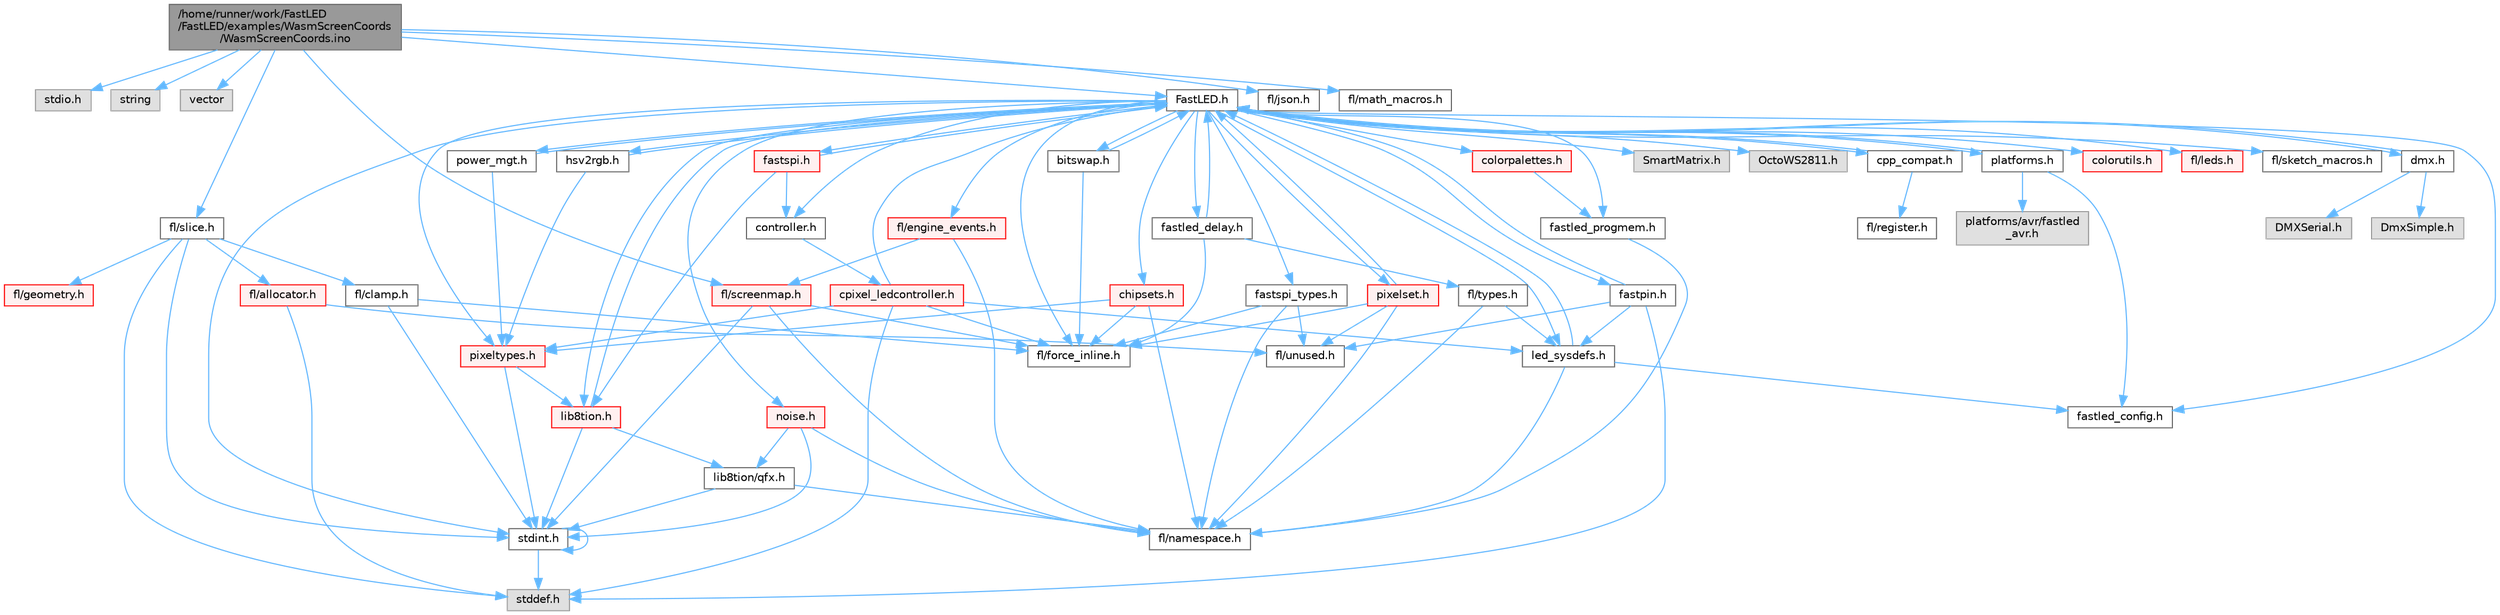 digraph "/home/runner/work/FastLED/FastLED/examples/WasmScreenCoords/WasmScreenCoords.ino"
{
 // INTERACTIVE_SVG=YES
 // LATEX_PDF_SIZE
  bgcolor="transparent";
  edge [fontname=Helvetica,fontsize=10,labelfontname=Helvetica,labelfontsize=10];
  node [fontname=Helvetica,fontsize=10,shape=box,height=0.2,width=0.4];
  Node1 [id="Node000001",label="/home/runner/work/FastLED\l/FastLED/examples/WasmScreenCoords\l/WasmScreenCoords.ino",height=0.2,width=0.4,color="gray40", fillcolor="grey60", style="filled", fontcolor="black",tooltip="Simple test for screen coordinates in the web compiled version of FastLED."];
  Node1 -> Node2 [id="edge1_Node000001_Node000002",color="steelblue1",style="solid",tooltip=" "];
  Node2 [id="Node000002",label="stdio.h",height=0.2,width=0.4,color="grey60", fillcolor="#E0E0E0", style="filled",tooltip=" "];
  Node1 -> Node3 [id="edge2_Node000001_Node000003",color="steelblue1",style="solid",tooltip=" "];
  Node3 [id="Node000003",label="string",height=0.2,width=0.4,color="grey60", fillcolor="#E0E0E0", style="filled",tooltip=" "];
  Node1 -> Node4 [id="edge3_Node000001_Node000004",color="steelblue1",style="solid",tooltip=" "];
  Node4 [id="Node000004",label="vector",height=0.2,width=0.4,color="grey60", fillcolor="#E0E0E0", style="filled",tooltip=" "];
  Node1 -> Node5 [id="edge4_Node000001_Node000005",color="steelblue1",style="solid",tooltip=" "];
  Node5 [id="Node000005",label="FastLED.h",height=0.2,width=0.4,color="grey40", fillcolor="white", style="filled",URL="$db/d97/_fast_l_e_d_8h.html",tooltip="central include file for FastLED, defines the CFastLED class/object"];
  Node5 -> Node6 [id="edge5_Node000005_Node000006",color="steelblue1",style="solid",tooltip=" "];
  Node6 [id="Node000006",label="stdint.h",height=0.2,width=0.4,color="grey40", fillcolor="white", style="filled",URL="$df/dd8/stdint_8h.html",tooltip=" "];
  Node6 -> Node7 [id="edge6_Node000006_Node000007",color="steelblue1",style="solid",tooltip=" "];
  Node7 [id="Node000007",label="stddef.h",height=0.2,width=0.4,color="grey60", fillcolor="#E0E0E0", style="filled",tooltip=" "];
  Node6 -> Node6 [id="edge7_Node000006_Node000006",color="steelblue1",style="solid",tooltip=" "];
  Node5 -> Node8 [id="edge8_Node000005_Node000008",color="steelblue1",style="solid",tooltip=" "];
  Node8 [id="Node000008",label="SmartMatrix.h",height=0.2,width=0.4,color="grey60", fillcolor="#E0E0E0", style="filled",tooltip=" "];
  Node5 -> Node9 [id="edge9_Node000005_Node000009",color="steelblue1",style="solid",tooltip=" "];
  Node9 [id="Node000009",label="OctoWS2811.h",height=0.2,width=0.4,color="grey60", fillcolor="#E0E0E0", style="filled",tooltip=" "];
  Node5 -> Node10 [id="edge10_Node000005_Node000010",color="steelblue1",style="solid",tooltip=" "];
  Node10 [id="Node000010",label="fl/force_inline.h",height=0.2,width=0.4,color="grey40", fillcolor="white", style="filled",URL="$d4/d64/force__inline_8h.html",tooltip=" "];
  Node5 -> Node11 [id="edge11_Node000005_Node000011",color="steelblue1",style="solid",tooltip=" "];
  Node11 [id="Node000011",label="cpp_compat.h",height=0.2,width=0.4,color="grey40", fillcolor="white", style="filled",URL="$d9/d13/cpp__compat_8h.html",tooltip="Compatibility functions based on C++ version."];
  Node11 -> Node5 [id="edge12_Node000011_Node000005",color="steelblue1",style="solid",tooltip=" "];
  Node11 -> Node12 [id="edge13_Node000011_Node000012",color="steelblue1",style="solid",tooltip=" "];
  Node12 [id="Node000012",label="fl/register.h",height=0.2,width=0.4,color="grey40", fillcolor="white", style="filled",URL="$df/d80/register_8h.html",tooltip=" "];
  Node5 -> Node13 [id="edge14_Node000005_Node000013",color="steelblue1",style="solid",tooltip=" "];
  Node13 [id="Node000013",label="fastled_config.h",height=0.2,width=0.4,color="grey40", fillcolor="white", style="filled",URL="$d5/d11/fastled__config_8h.html",tooltip="Contains definitions that can be used to configure FastLED at compile time."];
  Node5 -> Node14 [id="edge15_Node000005_Node000014",color="steelblue1",style="solid",tooltip=" "];
  Node14 [id="Node000014",label="led_sysdefs.h",height=0.2,width=0.4,color="grey40", fillcolor="white", style="filled",URL="$d9/d3e/led__sysdefs_8h.html",tooltip="Determines which platform system definitions to include."];
  Node14 -> Node5 [id="edge16_Node000014_Node000005",color="steelblue1",style="solid",tooltip=" "];
  Node14 -> Node13 [id="edge17_Node000014_Node000013",color="steelblue1",style="solid",tooltip=" "];
  Node14 -> Node15 [id="edge18_Node000014_Node000015",color="steelblue1",style="solid",tooltip=" "];
  Node15 [id="Node000015",label="fl/namespace.h",height=0.2,width=0.4,color="grey40", fillcolor="white", style="filled",URL="$df/d2a/namespace_8h.html",tooltip="Implements the FastLED namespace macros."];
  Node5 -> Node16 [id="edge19_Node000005_Node000016",color="steelblue1",style="solid",tooltip=" "];
  Node16 [id="Node000016",label="fastled_delay.h",height=0.2,width=0.4,color="grey40", fillcolor="white", style="filled",URL="$d0/da8/fastled__delay_8h.html",tooltip="Utility functions and classes for managing delay cycles."];
  Node16 -> Node5 [id="edge20_Node000016_Node000005",color="steelblue1",style="solid",tooltip=" "];
  Node16 -> Node17 [id="edge21_Node000016_Node000017",color="steelblue1",style="solid",tooltip=" "];
  Node17 [id="Node000017",label="fl/types.h",height=0.2,width=0.4,color="grey40", fillcolor="white", style="filled",URL="$d7/da1/fl_2types_8h.html",tooltip=" "];
  Node17 -> Node15 [id="edge22_Node000017_Node000015",color="steelblue1",style="solid",tooltip=" "];
  Node17 -> Node14 [id="edge23_Node000017_Node000014",color="steelblue1",style="solid",tooltip=" "];
  Node16 -> Node10 [id="edge24_Node000016_Node000010",color="steelblue1",style="solid",tooltip=" "];
  Node5 -> Node18 [id="edge25_Node000005_Node000018",color="steelblue1",style="solid",tooltip=" "];
  Node18 [id="Node000018",label="bitswap.h",height=0.2,width=0.4,color="grey40", fillcolor="white", style="filled",URL="$de/ded/bitswap_8h.html",tooltip="Functions for doing a rotation of bits/bytes used by parallel output."];
  Node18 -> Node5 [id="edge26_Node000018_Node000005",color="steelblue1",style="solid",tooltip=" "];
  Node18 -> Node10 [id="edge27_Node000018_Node000010",color="steelblue1",style="solid",tooltip=" "];
  Node5 -> Node19 [id="edge28_Node000005_Node000019",color="steelblue1",style="solid",tooltip=" "];
  Node19 [id="Node000019",label="controller.h",height=0.2,width=0.4,color="grey40", fillcolor="white", style="filled",URL="$d2/dd9/controller_8h.html",tooltip="deprecated: base definitions used by led controllers for writing out led data"];
  Node19 -> Node20 [id="edge29_Node000019_Node000020",color="steelblue1",style="solid",tooltip=" "];
  Node20 [id="Node000020",label="cpixel_ledcontroller.h",height=0.2,width=0.4,color="red", fillcolor="#FFF0F0", style="filled",URL="$d9/d57/cpixel__ledcontroller_8h.html",tooltip="defines the templated version of the CLEDController class"];
  Node20 -> Node7 [id="edge30_Node000020_Node000007",color="steelblue1",style="solid",tooltip=" "];
  Node20 -> Node5 [id="edge31_Node000020_Node000005",color="steelblue1",style="solid",tooltip=" "];
  Node20 -> Node14 [id="edge32_Node000020_Node000014",color="steelblue1",style="solid",tooltip=" "];
  Node20 -> Node21 [id="edge33_Node000020_Node000021",color="steelblue1",style="solid",tooltip=" "];
  Node21 [id="Node000021",label="pixeltypes.h",height=0.2,width=0.4,color="red", fillcolor="#FFF0F0", style="filled",URL="$d2/dba/pixeltypes_8h.html",tooltip="Includes defintions for RGB and HSV pixels."];
  Node21 -> Node6 [id="edge34_Node000021_Node000006",color="steelblue1",style="solid",tooltip=" "];
  Node21 -> Node22 [id="edge35_Node000021_Node000022",color="steelblue1",style="solid",tooltip=" "];
  Node22 [id="Node000022",label="lib8tion.h",height=0.2,width=0.4,color="red", fillcolor="#FFF0F0", style="filled",URL="$df/da5/lib8tion_8h.html",tooltip="Fast, efficient 8-bit math functions specifically designed for high-performance LED programming."];
  Node22 -> Node5 [id="edge36_Node000022_Node000005",color="steelblue1",style="solid",tooltip=" "];
  Node22 -> Node6 [id="edge37_Node000022_Node000006",color="steelblue1",style="solid",tooltip=" "];
  Node22 -> Node25 [id="edge38_Node000022_Node000025",color="steelblue1",style="solid",tooltip=" "];
  Node25 [id="Node000025",label="lib8tion/qfx.h",height=0.2,width=0.4,color="grey40", fillcolor="white", style="filled",URL="$d2/d19/qfx_8h.html",tooltip=" "];
  Node25 -> Node6 [id="edge39_Node000025_Node000006",color="steelblue1",style="solid",tooltip=" "];
  Node25 -> Node15 [id="edge40_Node000025_Node000015",color="steelblue1",style="solid",tooltip=" "];
  Node20 -> Node10 [id="edge41_Node000020_Node000010",color="steelblue1",style="solid",tooltip=" "];
  Node5 -> Node73 [id="edge42_Node000005_Node000073",color="steelblue1",style="solid",tooltip=" "];
  Node73 [id="Node000073",label="fastpin.h",height=0.2,width=0.4,color="grey40", fillcolor="white", style="filled",URL="$db/d65/fastpin_8h.html",tooltip="Class base definitions for defining fast pin access."];
  Node73 -> Node5 [id="edge43_Node000073_Node000005",color="steelblue1",style="solid",tooltip=" "];
  Node73 -> Node14 [id="edge44_Node000073_Node000014",color="steelblue1",style="solid",tooltip=" "];
  Node73 -> Node7 [id="edge45_Node000073_Node000007",color="steelblue1",style="solid",tooltip=" "];
  Node73 -> Node40 [id="edge46_Node000073_Node000040",color="steelblue1",style="solid",tooltip=" "];
  Node40 [id="Node000040",label="fl/unused.h",height=0.2,width=0.4,color="grey40", fillcolor="white", style="filled",URL="$d8/d4b/unused_8h.html",tooltip=" "];
  Node5 -> Node74 [id="edge47_Node000005_Node000074",color="steelblue1",style="solid",tooltip=" "];
  Node74 [id="Node000074",label="fastspi_types.h",height=0.2,width=0.4,color="grey40", fillcolor="white", style="filled",URL="$d2/ddb/fastspi__types_8h.html",tooltip="Data types and constants used by SPI interfaces."];
  Node74 -> Node10 [id="edge48_Node000074_Node000010",color="steelblue1",style="solid",tooltip=" "];
  Node74 -> Node15 [id="edge49_Node000074_Node000015",color="steelblue1",style="solid",tooltip=" "];
  Node74 -> Node40 [id="edge50_Node000074_Node000040",color="steelblue1",style="solid",tooltip=" "];
  Node5 -> Node75 [id="edge51_Node000005_Node000075",color="steelblue1",style="solid",tooltip=" "];
  Node75 [id="Node000075",label="dmx.h",height=0.2,width=0.4,color="grey40", fillcolor="white", style="filled",URL="$d3/de1/dmx_8h.html",tooltip="Defines the DMX512-based LED controllers."];
  Node75 -> Node5 [id="edge52_Node000075_Node000005",color="steelblue1",style="solid",tooltip=" "];
  Node75 -> Node76 [id="edge53_Node000075_Node000076",color="steelblue1",style="solid",tooltip=" "];
  Node76 [id="Node000076",label="DmxSimple.h",height=0.2,width=0.4,color="grey60", fillcolor="#E0E0E0", style="filled",tooltip=" "];
  Node75 -> Node77 [id="edge54_Node000075_Node000077",color="steelblue1",style="solid",tooltip=" "];
  Node77 [id="Node000077",label="DMXSerial.h",height=0.2,width=0.4,color="grey60", fillcolor="#E0E0E0", style="filled",tooltip=" "];
  Node5 -> Node78 [id="edge55_Node000005_Node000078",color="steelblue1",style="solid",tooltip=" "];
  Node78 [id="Node000078",label="platforms.h",height=0.2,width=0.4,color="grey40", fillcolor="white", style="filled",URL="$da/dc9/platforms_8h.html",tooltip="Determines which platforms headers to include."];
  Node78 -> Node5 [id="edge56_Node000078_Node000005",color="steelblue1",style="solid",tooltip=" "];
  Node78 -> Node13 [id="edge57_Node000078_Node000013",color="steelblue1",style="solid",tooltip=" "];
  Node78 -> Node79 [id="edge58_Node000078_Node000079",color="steelblue1",style="solid",tooltip=" "];
  Node79 [id="Node000079",label="platforms/avr/fastled\l_avr.h",height=0.2,width=0.4,color="grey60", fillcolor="#E0E0E0", style="filled",tooltip=" "];
  Node5 -> Node80 [id="edge59_Node000005_Node000080",color="steelblue1",style="solid",tooltip=" "];
  Node80 [id="Node000080",label="fastled_progmem.h",height=0.2,width=0.4,color="grey40", fillcolor="white", style="filled",URL="$df/dab/fastled__progmem_8h.html",tooltip="Wrapper definitions to allow seamless use of PROGMEM in environments that have it."];
  Node80 -> Node15 [id="edge60_Node000080_Node000015",color="steelblue1",style="solid",tooltip=" "];
  Node5 -> Node22 [id="edge61_Node000005_Node000022",color="steelblue1",style="solid",tooltip=" "];
  Node5 -> Node21 [id="edge62_Node000005_Node000021",color="steelblue1",style="solid",tooltip=" "];
  Node5 -> Node81 [id="edge63_Node000005_Node000081",color="steelblue1",style="solid",tooltip=" "];
  Node81 [id="Node000081",label="hsv2rgb.h",height=0.2,width=0.4,color="grey40", fillcolor="white", style="filled",URL="$de/d9a/hsv2rgb_8h.html",tooltip="Functions to convert from the HSV colorspace to the RGB colorspace."];
  Node81 -> Node5 [id="edge64_Node000081_Node000005",color="steelblue1",style="solid",tooltip=" "];
  Node81 -> Node21 [id="edge65_Node000081_Node000021",color="steelblue1",style="solid",tooltip=" "];
  Node5 -> Node82 [id="edge66_Node000005_Node000082",color="steelblue1",style="solid",tooltip=" "];
  Node82 [id="Node000082",label="colorutils.h",height=0.2,width=0.4,color="red", fillcolor="#FFF0F0", style="filled",URL="$d1/dfb/colorutils_8h.html",tooltip=" "];
  Node5 -> Node87 [id="edge67_Node000005_Node000087",color="steelblue1",style="solid",tooltip=" "];
  Node87 [id="Node000087",label="pixelset.h",height=0.2,width=0.4,color="red", fillcolor="#FFF0F0", style="filled",URL="$d4/d46/pixelset_8h.html",tooltip="Declares classes for managing logical groups of LEDs."];
  Node87 -> Node10 [id="edge68_Node000087_Node000010",color="steelblue1",style="solid",tooltip=" "];
  Node87 -> Node15 [id="edge69_Node000087_Node000015",color="steelblue1",style="solid",tooltip=" "];
  Node87 -> Node40 [id="edge70_Node000087_Node000040",color="steelblue1",style="solid",tooltip=" "];
  Node87 -> Node5 [id="edge71_Node000087_Node000005",color="steelblue1",style="solid",tooltip=" "];
  Node5 -> Node88 [id="edge72_Node000005_Node000088",color="steelblue1",style="solid",tooltip=" "];
  Node88 [id="Node000088",label="colorpalettes.h",height=0.2,width=0.4,color="red", fillcolor="#FFF0F0", style="filled",URL="$dc/dcc/colorpalettes_8h.html",tooltip="Declarations for the predefined color palettes supplied by FastLED."];
  Node88 -> Node80 [id="edge73_Node000088_Node000080",color="steelblue1",style="solid",tooltip=" "];
  Node5 -> Node89 [id="edge74_Node000005_Node000089",color="steelblue1",style="solid",tooltip=" "];
  Node89 [id="Node000089",label="noise.h",height=0.2,width=0.4,color="red", fillcolor="#FFF0F0", style="filled",URL="$d1/d31/noise_8h.html",tooltip="Functions to generate and fill arrays with noise."];
  Node89 -> Node6 [id="edge75_Node000089_Node000006",color="steelblue1",style="solid",tooltip=" "];
  Node89 -> Node15 [id="edge76_Node000089_Node000015",color="steelblue1",style="solid",tooltip=" "];
  Node89 -> Node25 [id="edge77_Node000089_Node000025",color="steelblue1",style="solid",tooltip=" "];
  Node5 -> Node90 [id="edge78_Node000005_Node000090",color="steelblue1",style="solid",tooltip=" "];
  Node90 [id="Node000090",label="power_mgt.h",height=0.2,width=0.4,color="grey40", fillcolor="white", style="filled",URL="$dc/d5b/power__mgt_8h.html",tooltip="Functions to limit the power used by FastLED."];
  Node90 -> Node5 [id="edge79_Node000090_Node000005",color="steelblue1",style="solid",tooltip=" "];
  Node90 -> Node21 [id="edge80_Node000090_Node000021",color="steelblue1",style="solid",tooltip=" "];
  Node5 -> Node91 [id="edge81_Node000005_Node000091",color="steelblue1",style="solid",tooltip=" "];
  Node91 [id="Node000091",label="fastspi.h",height=0.2,width=0.4,color="red", fillcolor="#FFF0F0", style="filled",URL="$d6/ddc/fastspi_8h.html",tooltip="Serial peripheral interface (SPI) definitions per platform."];
  Node91 -> Node5 [id="edge82_Node000091_Node000005",color="steelblue1",style="solid",tooltip=" "];
  Node91 -> Node19 [id="edge83_Node000091_Node000019",color="steelblue1",style="solid",tooltip=" "];
  Node91 -> Node22 [id="edge84_Node000091_Node000022",color="steelblue1",style="solid",tooltip=" "];
  Node5 -> Node93 [id="edge85_Node000005_Node000093",color="steelblue1",style="solid",tooltip=" "];
  Node93 [id="Node000093",label="chipsets.h",height=0.2,width=0.4,color="red", fillcolor="#FFF0F0", style="filled",URL="$db/d66/chipsets_8h.html",tooltip="Contains the bulk of the definitions for the various LED chipsets supported."];
  Node93 -> Node21 [id="edge86_Node000093_Node000021",color="steelblue1",style="solid",tooltip=" "];
  Node93 -> Node10 [id="edge87_Node000093_Node000010",color="steelblue1",style="solid",tooltip=" "];
  Node93 -> Node15 [id="edge88_Node000093_Node000015",color="steelblue1",style="solid",tooltip=" "];
  Node5 -> Node62 [id="edge89_Node000005_Node000062",color="steelblue1",style="solid",tooltip=" "];
  Node62 [id="Node000062",label="fl/engine_events.h",height=0.2,width=0.4,color="red", fillcolor="#FFF0F0", style="filled",URL="$db/dc0/engine__events_8h.html",tooltip=" "];
  Node62 -> Node15 [id="edge90_Node000062_Node000015",color="steelblue1",style="solid",tooltip=" "];
  Node62 -> Node63 [id="edge91_Node000062_Node000063",color="steelblue1",style="solid",tooltip=" "];
  Node63 [id="Node000063",label="fl/screenmap.h",height=0.2,width=0.4,color="red", fillcolor="#FFF0F0", style="filled",URL="$d7/d97/screenmap_8h.html",tooltip=" "];
  Node63 -> Node6 [id="edge92_Node000063_Node000006",color="steelblue1",style="solid",tooltip=" "];
  Node63 -> Node10 [id="edge93_Node000063_Node000010",color="steelblue1",style="solid",tooltip=" "];
  Node63 -> Node15 [id="edge94_Node000063_Node000015",color="steelblue1",style="solid",tooltip=" "];
  Node5 -> Node94 [id="edge95_Node000005_Node000094",color="steelblue1",style="solid",tooltip=" "];
  Node94 [id="Node000094",label="fl/leds.h",height=0.2,width=0.4,color="red", fillcolor="#FFF0F0", style="filled",URL="$da/d78/leds_8h.html",tooltip=" "];
  Node5 -> Node95 [id="edge96_Node000005_Node000095",color="steelblue1",style="solid",tooltip=" "];
  Node95 [id="Node000095",label="fl/sketch_macros.h",height=0.2,width=0.4,color="grey40", fillcolor="white", style="filled",URL="$d1/dbc/sketch__macros_8h.html",tooltip=" "];
  Node1 -> Node96 [id="edge97_Node000001_Node000096",color="steelblue1",style="solid",tooltip=" "];
  Node96 [id="Node000096",label="fl/json.h",height=0.2,width=0.4,color="grey40", fillcolor="white", style="filled",URL="$d7/d91/fl_2json_8h.html",tooltip=" "];
  Node1 -> Node97 [id="edge98_Node000001_Node000097",color="steelblue1",style="solid",tooltip=" "];
  Node97 [id="Node000097",label="fl/slice.h",height=0.2,width=0.4,color="grey40", fillcolor="white", style="filled",URL="$d0/d48/slice_8h.html",tooltip=" "];
  Node97 -> Node7 [id="edge99_Node000097_Node000007",color="steelblue1",style="solid",tooltip=" "];
  Node97 -> Node6 [id="edge100_Node000097_Node000006",color="steelblue1",style="solid",tooltip=" "];
  Node97 -> Node31 [id="edge101_Node000097_Node000031",color="steelblue1",style="solid",tooltip=" "];
  Node31 [id="Node000031",label="fl/clamp.h",height=0.2,width=0.4,color="grey40", fillcolor="white", style="filled",URL="$d6/dd3/clamp_8h.html",tooltip=" "];
  Node31 -> Node6 [id="edge102_Node000031_Node000006",color="steelblue1",style="solid",tooltip=" "];
  Node31 -> Node10 [id="edge103_Node000031_Node000010",color="steelblue1",style="solid",tooltip=" "];
  Node97 -> Node29 [id="edge104_Node000097_Node000029",color="steelblue1",style="solid",tooltip=" "];
  Node29 [id="Node000029",label="fl/geometry.h",height=0.2,width=0.4,color="red", fillcolor="#FFF0F0", style="filled",URL="$d4/d67/geometry_8h.html",tooltip=" "];
  Node97 -> Node36 [id="edge105_Node000097_Node000036",color="steelblue1",style="solid",tooltip=" "];
  Node36 [id="Node000036",label="fl/allocator.h",height=0.2,width=0.4,color="red", fillcolor="#FFF0F0", style="filled",URL="$da/da9/allocator_8h.html",tooltip=" "];
  Node36 -> Node7 [id="edge106_Node000036_Node000007",color="steelblue1",style="solid",tooltip=" "];
  Node36 -> Node40 [id="edge107_Node000036_Node000040",color="steelblue1",style="solid",tooltip=" "];
  Node1 -> Node63 [id="edge108_Node000001_Node000063",color="steelblue1",style="solid",tooltip=" "];
  Node1 -> Node33 [id="edge109_Node000001_Node000033",color="steelblue1",style="solid",tooltip=" "];
  Node33 [id="Node000033",label="fl/math_macros.h",height=0.2,width=0.4,color="grey40", fillcolor="white", style="filled",URL="$d8/db8/math__macros_8h.html",tooltip=" "];
}
